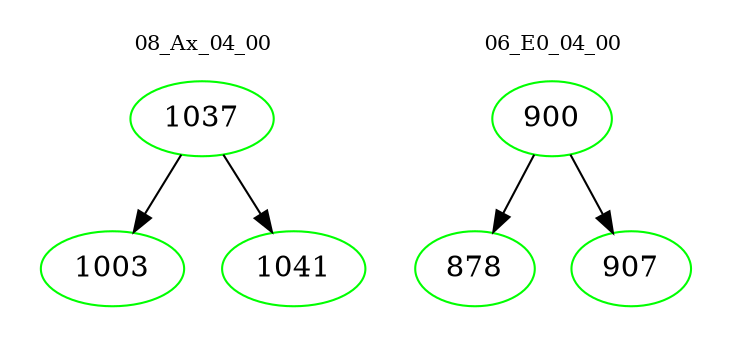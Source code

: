 digraph{
subgraph cluster_0 {
color = white
label = "08_Ax_04_00";
fontsize=10;
T0_1037 [label="1037", color="green"]
T0_1037 -> T0_1003 [color="black"]
T0_1003 [label="1003", color="green"]
T0_1037 -> T0_1041 [color="black"]
T0_1041 [label="1041", color="green"]
}
subgraph cluster_1 {
color = white
label = "06_E0_04_00";
fontsize=10;
T1_900 [label="900", color="green"]
T1_900 -> T1_878 [color="black"]
T1_878 [label="878", color="green"]
T1_900 -> T1_907 [color="black"]
T1_907 [label="907", color="green"]
}
}
